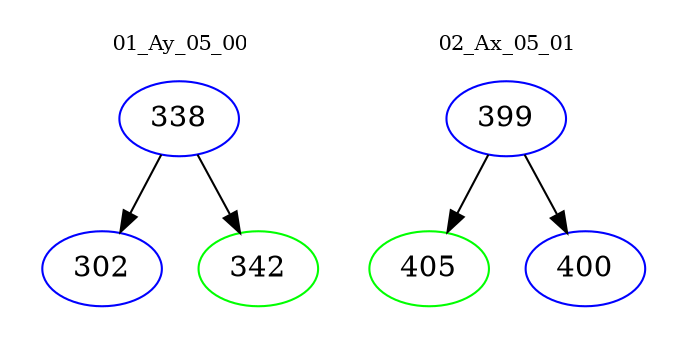digraph{
subgraph cluster_0 {
color = white
label = "01_Ay_05_00";
fontsize=10;
T0_338 [label="338", color="blue"]
T0_338 -> T0_302 [color="black"]
T0_302 [label="302", color="blue"]
T0_338 -> T0_342 [color="black"]
T0_342 [label="342", color="green"]
}
subgraph cluster_1 {
color = white
label = "02_Ax_05_01";
fontsize=10;
T1_399 [label="399", color="blue"]
T1_399 -> T1_405 [color="black"]
T1_405 [label="405", color="green"]
T1_399 -> T1_400 [color="black"]
T1_400 [label="400", color="blue"]
}
}

